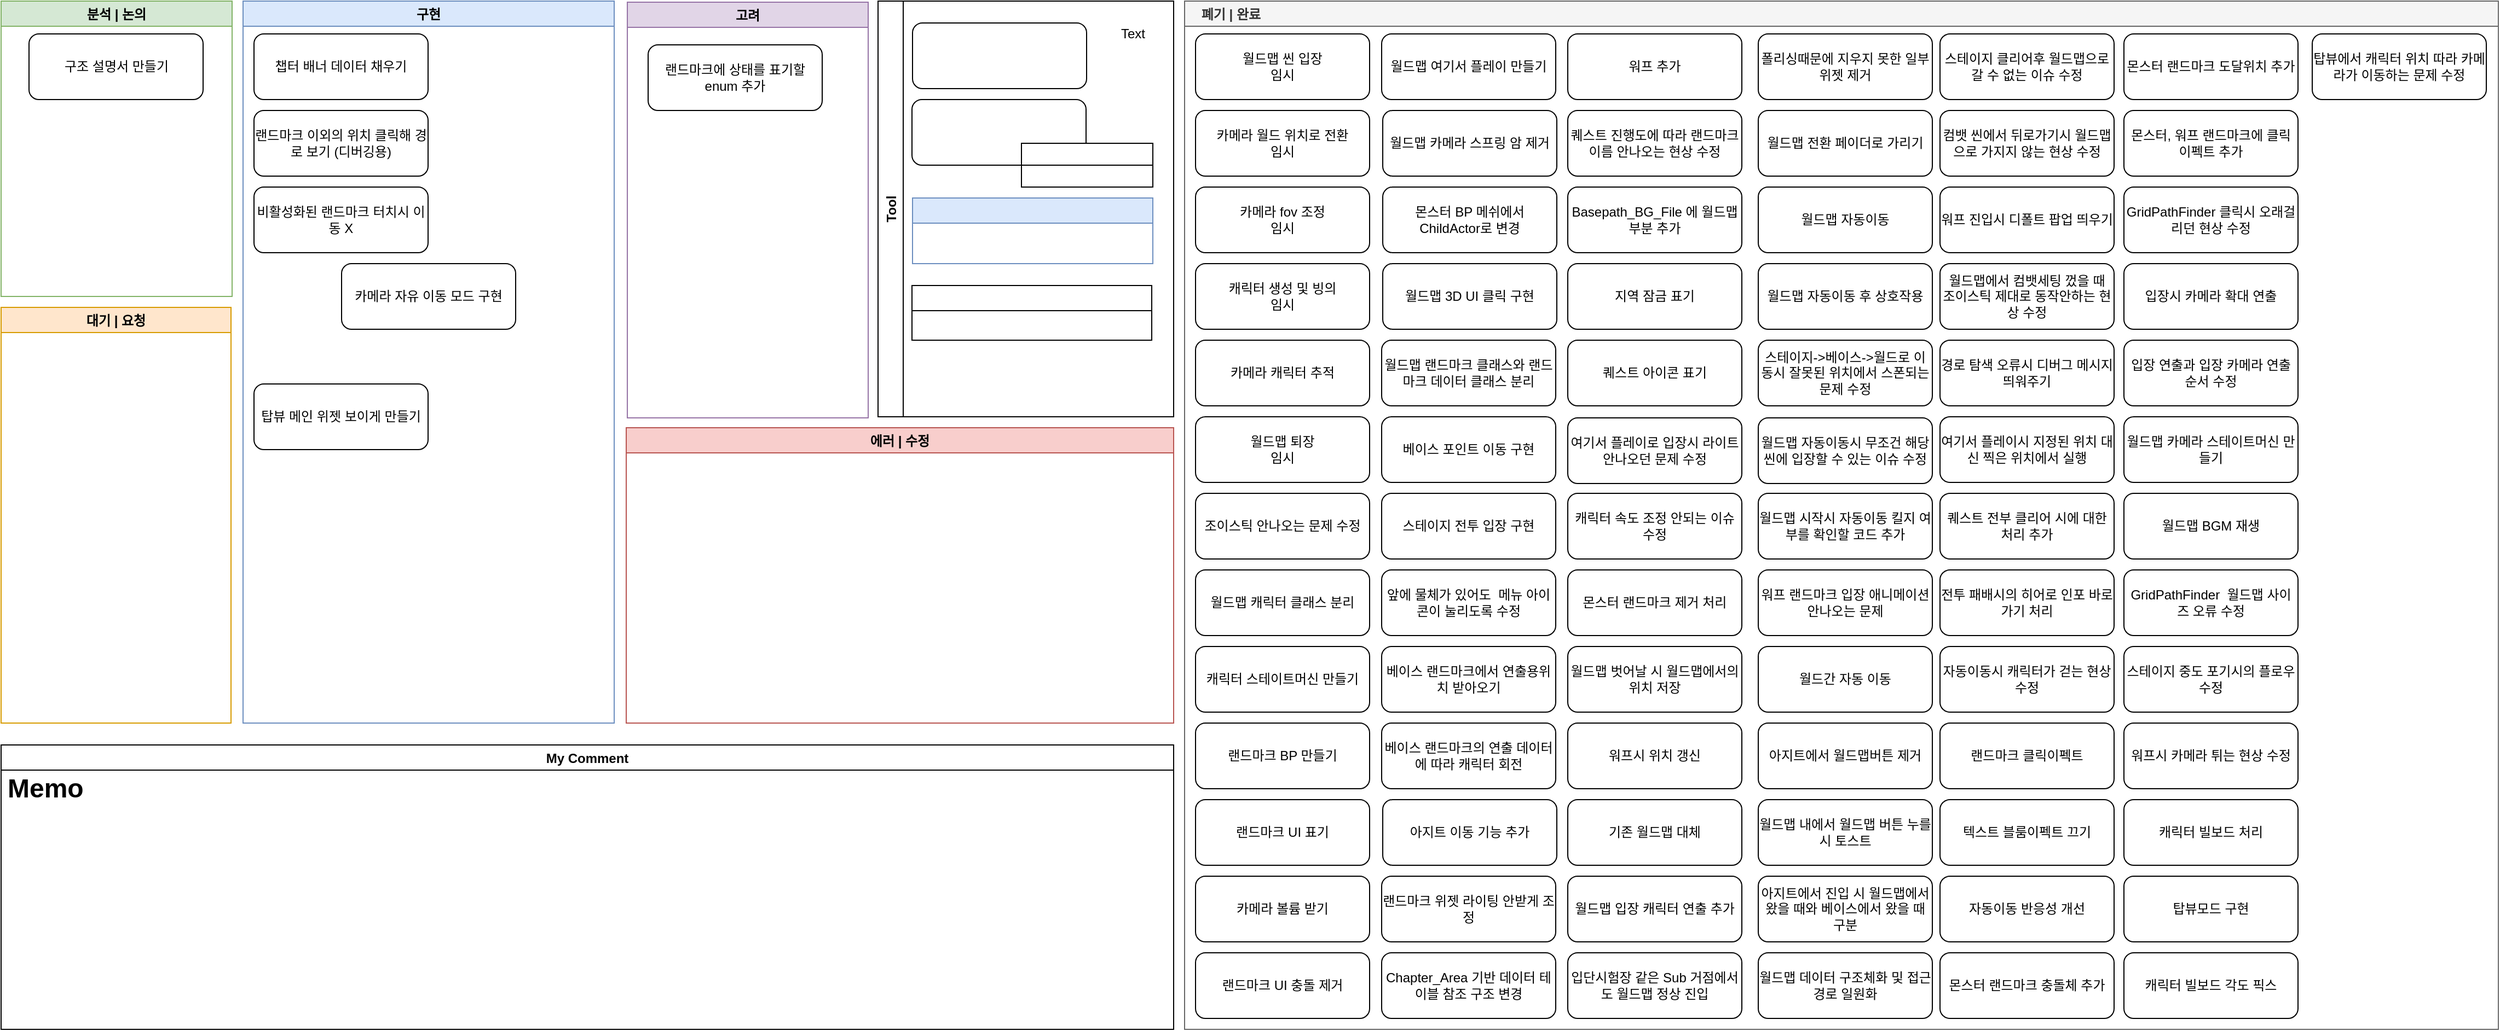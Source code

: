 <mxfile version="17.4.0" type="github">
  <diagram id="sQ8EXhfYu_Z4RW1TYD9f" name="Page-1">
    <mxGraphModel dx="1422" dy="762" grid="1" gridSize="10" guides="1" tooltips="1" connect="0" arrows="1" fold="1" page="1" pageScale="1" pageWidth="827" pageHeight="1169" math="0" shadow="0">
      <root>
        <mxCell id="0" />
        <mxCell id="1" parent="0" />
        <mxCell id="wOnGFkAYj0Utu0_wV-MN-16" value="구현" style="swimlane;fillColor=#dae8fc;strokeColor=#6c8ebf;" parent="1" vertex="1">
          <mxGeometry x="270" y="50" width="339" height="660" as="geometry" />
        </mxCell>
        <mxCell id="aJXqh1K0Nn5Xe1cv9KpU-6" value="챕터 배너 데이터 채우기" style="rounded=1;whiteSpace=wrap;html=1;" parent="wOnGFkAYj0Utu0_wV-MN-16" vertex="1">
          <mxGeometry x="10" y="30" width="159" height="60" as="geometry" />
        </mxCell>
        <mxCell id="u0nCcGJNxC8-_9czxoVS-3" value="랜드마크 이외의 위치 클릭해 경로 보기 (디버깅용)" style="rounded=1;whiteSpace=wrap;html=1;" parent="wOnGFkAYj0Utu0_wV-MN-16" vertex="1">
          <mxGeometry x="10" y="100" width="159" height="60" as="geometry" />
        </mxCell>
        <mxCell id="64FQEQr_2ayWrwuSwf5f-3" value="비활성화된 랜드마크 터치시 이동 X" style="rounded=1;whiteSpace=wrap;html=1;" parent="wOnGFkAYj0Utu0_wV-MN-16" vertex="1">
          <mxGeometry x="10" y="170" width="159" height="60" as="geometry" />
        </mxCell>
        <mxCell id="EZXJnPdTZzkH9vvSo_Yl-3" value="카메라 자유 이동 모드 구현" style="rounded=1;whiteSpace=wrap;html=1;" parent="wOnGFkAYj0Utu0_wV-MN-16" vertex="1">
          <mxGeometry x="90" y="240" width="159" height="60" as="geometry" />
        </mxCell>
        <mxCell id="M5cx-8fCUEEudnbn61TY-2" value="탑뷰 메인 위젯 보이게 만들기" style="rounded=1;whiteSpace=wrap;html=1;" vertex="1" parent="wOnGFkAYj0Utu0_wV-MN-16">
          <mxGeometry x="10" y="350" width="159" height="60" as="geometry" />
        </mxCell>
        <mxCell id="wOnGFkAYj0Utu0_wV-MN-17" value="분석 | 논의" style="swimlane;strokeColor=#82b366;fillColor=#D5E8D4;" parent="1" vertex="1">
          <mxGeometry x="49" y="50" width="211" height="270" as="geometry" />
        </mxCell>
        <mxCell id="3n9GUd-Abg_DTLboe1xY-2" value="구조 설명서 만들기" style="rounded=1;whiteSpace=wrap;html=1;" parent="wOnGFkAYj0Utu0_wV-MN-17" vertex="1">
          <mxGeometry x="25.5" y="30" width="159" height="60" as="geometry" />
        </mxCell>
        <mxCell id="wOnGFkAYj0Utu0_wV-MN-18" value="고려" style="swimlane;fillColor=#e1d5e7;strokeColor=#9673a6;" parent="1" vertex="1">
          <mxGeometry x="621" y="51" width="220" height="380" as="geometry" />
        </mxCell>
        <mxCell id="EZXJnPdTZzkH9vvSo_Yl-5" value="랜드마크에 상태를 표기할 enum 추가" style="rounded=1;whiteSpace=wrap;html=1;" parent="wOnGFkAYj0Utu0_wV-MN-18" vertex="1">
          <mxGeometry x="19" y="39" width="159" height="60" as="geometry" />
        </mxCell>
        <mxCell id="MTrl5ynQiznJmTlUDSWs-4" value="대기 | 요청" style="swimlane;strokeColor=#d79b00;fillColor=#ffe6cc;" parent="1" vertex="1">
          <mxGeometry x="49" y="330" width="210" height="380" as="geometry" />
        </mxCell>
        <mxCell id="9A0mLHsorhuxDrabdEOj-9" value="에러 | 수정" style="swimlane;fillColor=#f8cecc;strokeColor=#b85450;startSize=23;" parent="1" vertex="1">
          <mxGeometry x="620" y="440" width="500" height="270" as="geometry" />
        </mxCell>
        <mxCell id="hDPYIisuoytdxOGGVnbc-3" value="    폐기 | 완료" style="swimlane;strokeColor=#666666;fillColor=#f5f5f5;fontColor=#333333;align=left;" parent="1" vertex="1">
          <mxGeometry x="1130" y="50" width="1200" height="940" as="geometry">
            <mxRectangle x="1130" y="50" width="90" height="23" as="alternateBounds" />
          </mxGeometry>
        </mxCell>
        <mxCell id="9BVSQYlsmqHMlIktp3W5-5" value="월드맵 씬 입장&lt;br&gt;임시" style="rounded=1;whiteSpace=wrap;html=1;" parent="hDPYIisuoytdxOGGVnbc-3" vertex="1">
          <mxGeometry x="10" y="30" width="159" height="60" as="geometry" />
        </mxCell>
        <mxCell id="kJ8uscEwteNc1p09hnLr-1" value="카메라 월드 위치로 전환&lt;br&gt;임시" style="rounded=1;whiteSpace=wrap;html=1;" parent="hDPYIisuoytdxOGGVnbc-3" vertex="1">
          <mxGeometry x="10" y="100" width="159" height="60" as="geometry" />
        </mxCell>
        <mxCell id="kJ8uscEwteNc1p09hnLr-4" value="카메라 fov 조정&lt;br&gt;임시" style="rounded=1;whiteSpace=wrap;html=1;" parent="hDPYIisuoytdxOGGVnbc-3" vertex="1">
          <mxGeometry x="10" y="170" width="159" height="60" as="geometry" />
        </mxCell>
        <mxCell id="kJ8uscEwteNc1p09hnLr-2" value="캐릭터 생성 및 빙의&lt;br&gt;임시" style="rounded=1;whiteSpace=wrap;html=1;" parent="hDPYIisuoytdxOGGVnbc-3" vertex="1">
          <mxGeometry x="10" y="240" width="159" height="60" as="geometry" />
        </mxCell>
        <mxCell id="yRjn5Evf7NWM66I1Z_kQ-1" value="카메라 캐릭터 추적" style="rounded=1;whiteSpace=wrap;html=1;" parent="hDPYIisuoytdxOGGVnbc-3" vertex="1">
          <mxGeometry x="10" y="310" width="159" height="60" as="geometry" />
        </mxCell>
        <mxCell id="kJ8uscEwteNc1p09hnLr-3" value="월드맵 퇴장&lt;br&gt;임시" style="rounded=1;whiteSpace=wrap;html=1;" parent="hDPYIisuoytdxOGGVnbc-3" vertex="1">
          <mxGeometry x="10" y="380" width="159" height="60" as="geometry" />
        </mxCell>
        <mxCell id="cxw23tFFmiZz1Zq3z1TT-1" value="조이스틱 안나오는 문제 수정" style="rounded=1;whiteSpace=wrap;html=1;" parent="hDPYIisuoytdxOGGVnbc-3" vertex="1">
          <mxGeometry x="10" y="450" width="159" height="60" as="geometry" />
        </mxCell>
        <mxCell id="uF-B9j87NHDLKM0phF6b-1" value="월드맵 캐릭터 클래스 분리" style="rounded=1;whiteSpace=wrap;html=1;" parent="hDPYIisuoytdxOGGVnbc-3" vertex="1">
          <mxGeometry x="10" y="520" width="159" height="60" as="geometry" />
        </mxCell>
        <mxCell id="ntnGT9J50WzDBnbT4Uqs-1" value="캐릭터 스테이트머신 만들기" style="rounded=1;whiteSpace=wrap;html=1;" parent="hDPYIisuoytdxOGGVnbc-3" vertex="1">
          <mxGeometry x="10" y="590" width="159" height="60" as="geometry" />
        </mxCell>
        <mxCell id="kUrRIZUl9LaLp0kbs6zG-4" value="랜드마크 BP 만들기" style="rounded=1;whiteSpace=wrap;html=1;" parent="hDPYIisuoytdxOGGVnbc-3" vertex="1">
          <mxGeometry x="10" y="660" width="159" height="60" as="geometry" />
        </mxCell>
        <mxCell id="kUrRIZUl9LaLp0kbs6zG-2" value="랜드마크 UI 표기" style="rounded=1;whiteSpace=wrap;html=1;" parent="hDPYIisuoytdxOGGVnbc-3" vertex="1">
          <mxGeometry x="10" y="730" width="159" height="60" as="geometry" />
        </mxCell>
        <mxCell id="kUrRIZUl9LaLp0kbs6zG-5" value="카메라 볼륨 받기" style="rounded=1;whiteSpace=wrap;html=1;" parent="hDPYIisuoytdxOGGVnbc-3" vertex="1">
          <mxGeometry x="10" y="800" width="159" height="60" as="geometry" />
        </mxCell>
        <mxCell id="FVeLGarL4Bx6jjXFqlQJ-10" value="랜드마크 UI 충돌 제거" style="rounded=1;whiteSpace=wrap;html=1;" parent="hDPYIisuoytdxOGGVnbc-3" vertex="1">
          <mxGeometry x="10" y="870" width="159" height="60" as="geometry" />
        </mxCell>
        <mxCell id="FVeLGarL4Bx6jjXFqlQJ-15" value="월드맵 여기서 플레이 만들기" style="rounded=1;whiteSpace=wrap;html=1;" parent="hDPYIisuoytdxOGGVnbc-3" vertex="1">
          <mxGeometry x="180" y="30" width="159" height="60" as="geometry" />
        </mxCell>
        <mxCell id="MpmLaDjJg55ybIjkZB8d-1" value="월드맵 카메라 스프링 암 제거" style="rounded=1;whiteSpace=wrap;html=1;" parent="hDPYIisuoytdxOGGVnbc-3" vertex="1">
          <mxGeometry x="181" y="100" width="159" height="60" as="geometry" />
        </mxCell>
        <mxCell id="MpmLaDjJg55ybIjkZB8d-2" value="몬스터 BP 메쉬에서 ChildActor로 변경" style="rounded=1;whiteSpace=wrap;html=1;" parent="hDPYIisuoytdxOGGVnbc-3" vertex="1">
          <mxGeometry x="181" y="170" width="159" height="60" as="geometry" />
        </mxCell>
        <mxCell id="MpmLaDjJg55ybIjkZB8d-3" value="월드맵 3D UI 클릭 구현" style="rounded=1;whiteSpace=wrap;html=1;" parent="hDPYIisuoytdxOGGVnbc-3" vertex="1">
          <mxGeometry x="181" y="240" width="159" height="60" as="geometry" />
        </mxCell>
        <mxCell id="FVeLGarL4Bx6jjXFqlQJ-1" value="월드맵 랜드마크 클래스와 랜드마크 데이터 클래스 분리" style="rounded=1;whiteSpace=wrap;html=1;" parent="hDPYIisuoytdxOGGVnbc-3" vertex="1">
          <mxGeometry x="180" y="310" width="159" height="60" as="geometry" />
        </mxCell>
        <mxCell id="s0KTj7OfFC7dR2lRxoUk-1" value="베이스 포인트 이동 구현" style="rounded=1;whiteSpace=wrap;html=1;" parent="hDPYIisuoytdxOGGVnbc-3" vertex="1">
          <mxGeometry x="180" y="380" width="159" height="60" as="geometry" />
        </mxCell>
        <mxCell id="tX3Zyx4plG_LYguIR7dp-1" value="스테이지 전투 입장 구현" style="rounded=1;whiteSpace=wrap;html=1;" parent="hDPYIisuoytdxOGGVnbc-3" vertex="1">
          <mxGeometry x="180" y="450" width="159" height="60" as="geometry" />
        </mxCell>
        <mxCell id="hu1OD9EVnopHbL7iSOV7-1" value="앞에 물체가 있어도&amp;nbsp; 메뉴 아이콘이 눌리도록 수정" style="rounded=1;whiteSpace=wrap;html=1;" parent="hDPYIisuoytdxOGGVnbc-3" vertex="1">
          <mxGeometry x="180" y="520" width="159" height="60" as="geometry" />
        </mxCell>
        <mxCell id="hu1OD9EVnopHbL7iSOV7-2" value="베이스 랜드마크에서 연출용위치 받아오기" style="rounded=1;whiteSpace=wrap;html=1;" parent="hDPYIisuoytdxOGGVnbc-3" vertex="1">
          <mxGeometry x="180" y="590" width="159" height="60" as="geometry" />
        </mxCell>
        <mxCell id="hu1OD9EVnopHbL7iSOV7-3" value="베이스 랜드마크의 연출 데이터에 따라 캐릭터 회전" style="rounded=1;whiteSpace=wrap;html=1;" parent="hDPYIisuoytdxOGGVnbc-3" vertex="1">
          <mxGeometry x="180" y="660" width="159" height="60" as="geometry" />
        </mxCell>
        <mxCell id="hu1OD9EVnopHbL7iSOV7-6" value="아지트 이동 기능 추가" style="rounded=1;whiteSpace=wrap;html=1;" parent="hDPYIisuoytdxOGGVnbc-3" vertex="1">
          <mxGeometry x="181" y="730" width="159" height="60" as="geometry" />
        </mxCell>
        <mxCell id="FVeLGarL4Bx6jjXFqlQJ-14" value="랜드마크 위젯 라이팅 안받게 조정" style="rounded=1;whiteSpace=wrap;html=1;" parent="hDPYIisuoytdxOGGVnbc-3" vertex="1">
          <mxGeometry x="180" y="800" width="159" height="60" as="geometry" />
        </mxCell>
        <mxCell id="VziutdPzhEZgrA94Z21b-1" value="Chapter_Area 기반 데이터 테이블 참조 구조 변경" style="rounded=1;whiteSpace=wrap;html=1;" parent="hDPYIisuoytdxOGGVnbc-3" vertex="1">
          <mxGeometry x="180" y="870" width="159" height="60" as="geometry" />
        </mxCell>
        <mxCell id="hu1OD9EVnopHbL7iSOV7-5" value="워프 추가" style="rounded=1;whiteSpace=wrap;html=1;" parent="hDPYIisuoytdxOGGVnbc-3" vertex="1">
          <mxGeometry x="350" y="30" width="159" height="60" as="geometry" />
        </mxCell>
        <mxCell id="tX3Zyx4plG_LYguIR7dp-3" value="퀘스트 진행도에 따라 랜드마크 이름 안나오는 현상 수정" style="rounded=1;whiteSpace=wrap;html=1;" parent="hDPYIisuoytdxOGGVnbc-3" vertex="1">
          <mxGeometry x="350" y="100" width="159" height="60" as="geometry" />
        </mxCell>
        <mxCell id="vTnbH4VRIqhErS-_WKO5-2" value="Basepath_BG_File 에 월드맵 부분 추가" style="rounded=1;whiteSpace=wrap;html=1;" parent="hDPYIisuoytdxOGGVnbc-3" vertex="1">
          <mxGeometry x="350" y="170" width="159" height="60" as="geometry" />
        </mxCell>
        <mxCell id="aJXqh1K0Nn5Xe1cv9KpU-2" value="지역 잠금 표기" style="rounded=1;whiteSpace=wrap;html=1;" parent="hDPYIisuoytdxOGGVnbc-3" vertex="1">
          <mxGeometry x="350" y="240" width="159" height="60" as="geometry" />
        </mxCell>
        <mxCell id="aJXqh1K0Nn5Xe1cv9KpU-1" value="퀘스트 아이콘 표기" style="rounded=1;whiteSpace=wrap;html=1;" parent="hDPYIisuoytdxOGGVnbc-3" vertex="1">
          <mxGeometry x="350" y="310" width="159" height="60" as="geometry" />
        </mxCell>
        <mxCell id="FLyrwEwp2BvWuSFHGyy_-1" value="여기서 플레이로 입장시 라이트 안나오던 문제 수정" style="rounded=1;whiteSpace=wrap;html=1;" parent="hDPYIisuoytdxOGGVnbc-3" vertex="1">
          <mxGeometry x="350" y="381" width="159" height="60" as="geometry" />
        </mxCell>
        <mxCell id="3n9GUd-Abg_DTLboe1xY-1" value="캐릭터 속도 조정 안되는 이슈 수정" style="rounded=1;whiteSpace=wrap;html=1;" parent="hDPYIisuoytdxOGGVnbc-3" vertex="1">
          <mxGeometry x="350" y="450" width="159" height="60" as="geometry" />
        </mxCell>
        <mxCell id="aJXqh1K0Nn5Xe1cv9KpU-3" value="몬스터 랜드마크 제거 처리" style="rounded=1;whiteSpace=wrap;html=1;" parent="hDPYIisuoytdxOGGVnbc-3" vertex="1">
          <mxGeometry x="350" y="520" width="159" height="60" as="geometry" />
        </mxCell>
        <mxCell id="aJXqh1K0Nn5Xe1cv9KpU-8" value="월드맵 벗어날 시 월드맵에서의 위치 저장" style="rounded=1;whiteSpace=wrap;html=1;" parent="hDPYIisuoytdxOGGVnbc-3" vertex="1">
          <mxGeometry x="350" y="590" width="159" height="60" as="geometry" />
        </mxCell>
        <mxCell id="aJXqh1K0Nn5Xe1cv9KpU-5" value="워프시 위치 갱신" style="rounded=1;whiteSpace=wrap;html=1;" parent="hDPYIisuoytdxOGGVnbc-3" vertex="1">
          <mxGeometry x="350" y="660" width="159" height="60" as="geometry" />
        </mxCell>
        <mxCell id="VziutdPzhEZgrA94Z21b-2" value="기존 월드맵 대체" style="rounded=1;whiteSpace=wrap;html=1;" parent="hDPYIisuoytdxOGGVnbc-3" vertex="1">
          <mxGeometry x="350" y="730" width="159" height="60" as="geometry" />
        </mxCell>
        <mxCell id="tX3Zyx4plG_LYguIR7dp-2" value="월드맵 입장 캐릭터 연출 추가" style="rounded=1;whiteSpace=wrap;html=1;" parent="hDPYIisuoytdxOGGVnbc-3" vertex="1">
          <mxGeometry x="350" y="800" width="159" height="60" as="geometry" />
        </mxCell>
        <mxCell id="oumLD8d3DvaTa1NXrWpt-25" value="입단시험장 같은 Sub 거점에서도 월드맵 정상 진입" style="rounded=1;whiteSpace=wrap;html=1;" parent="hDPYIisuoytdxOGGVnbc-3" vertex="1">
          <mxGeometry x="350" y="870" width="159" height="60" as="geometry" />
        </mxCell>
        <mxCell id="YOphfvXv3w3T6gH0D8vC-4" value="폴리싱때문에 지우지 못한 일부 위젯 제거" style="rounded=1;whiteSpace=wrap;html=1;" parent="hDPYIisuoytdxOGGVnbc-3" vertex="1">
          <mxGeometry x="524" y="30" width="159" height="60" as="geometry" />
        </mxCell>
        <mxCell id="uF-B9j87NHDLKM0phF6b-2" value="월드맵 전환 페이더로 가리기" style="rounded=1;whiteSpace=wrap;html=1;" parent="hDPYIisuoytdxOGGVnbc-3" vertex="1">
          <mxGeometry x="524" y="100" width="159" height="60" as="geometry" />
        </mxCell>
        <mxCell id="u0nCcGJNxC8-_9czxoVS-1" value="월드맵 자동이동" style="rounded=1;whiteSpace=wrap;html=1;" parent="hDPYIisuoytdxOGGVnbc-3" vertex="1">
          <mxGeometry x="524" y="170" width="159" height="60" as="geometry" />
        </mxCell>
        <mxCell id="u0nCcGJNxC8-_9czxoVS-2" value="월드맵 자동이동 후 상호작용" style="rounded=1;whiteSpace=wrap;html=1;" parent="hDPYIisuoytdxOGGVnbc-3" vertex="1">
          <mxGeometry x="524" y="240" width="159" height="60" as="geometry" />
        </mxCell>
        <mxCell id="Jo1sR8eKfxSIK5YHPcvh-1" value="스테이지-&amp;gt;베이스-&amp;gt;월드로 이동시 잘못된 위치에서 스폰되는 문제 수정" style="rounded=1;whiteSpace=wrap;html=1;" parent="hDPYIisuoytdxOGGVnbc-3" vertex="1">
          <mxGeometry x="524" y="310" width="159" height="60" as="geometry" />
        </mxCell>
        <mxCell id="Jo1sR8eKfxSIK5YHPcvh-6" value="월드맵 자동이동시 무조건 해당 씬에 입장할 수 있는 이슈 수정" style="rounded=1;whiteSpace=wrap;html=1;" parent="hDPYIisuoytdxOGGVnbc-3" vertex="1">
          <mxGeometry x="524" y="381" width="159" height="60" as="geometry" />
        </mxCell>
        <mxCell id="Jo1sR8eKfxSIK5YHPcvh-9" value="월드맵 시작시 자동이동 킬지 여부를 확인할 코드 추가" style="rounded=1;whiteSpace=wrap;html=1;" parent="hDPYIisuoytdxOGGVnbc-3" vertex="1">
          <mxGeometry x="524" y="450" width="159" height="60" as="geometry" />
        </mxCell>
        <mxCell id="8W-5HiM0g_xqCb6TnJaL-1" value="워프 랜드마크 입장 애니메이션 안나오는 문제" style="rounded=1;whiteSpace=wrap;html=1;" parent="hDPYIisuoytdxOGGVnbc-3" vertex="1">
          <mxGeometry x="524" y="520" width="159" height="60" as="geometry" />
        </mxCell>
        <mxCell id="Jo1sR8eKfxSIK5YHPcvh-8" value="월드간 자동 이동" style="rounded=1;whiteSpace=wrap;html=1;" parent="hDPYIisuoytdxOGGVnbc-3" vertex="1">
          <mxGeometry x="524" y="590" width="159" height="60" as="geometry" />
        </mxCell>
        <mxCell id="YOphfvXv3w3T6gH0D8vC-2" value="아지트에서 월드맵버튼 제거" style="rounded=1;whiteSpace=wrap;html=1;" parent="hDPYIisuoytdxOGGVnbc-3" vertex="1">
          <mxGeometry x="524" y="660" width="159" height="60" as="geometry" />
        </mxCell>
        <mxCell id="aJXqh1K0Nn5Xe1cv9KpU-7" value="월드맵 내에서 월드맵 버튼 누를 시 토스트" style="rounded=1;whiteSpace=wrap;html=1;" parent="hDPYIisuoytdxOGGVnbc-3" vertex="1">
          <mxGeometry x="524" y="730" width="159" height="60" as="geometry" />
        </mxCell>
        <mxCell id="YOphfvXv3w3T6gH0D8vC-3" value="아지트에서 진입 시 월드맵에서 왔을 때와 베이스에서 왔을 때 구분" style="rounded=1;whiteSpace=wrap;html=1;" parent="hDPYIisuoytdxOGGVnbc-3" vertex="1">
          <mxGeometry x="524" y="800" width="159" height="60" as="geometry" />
        </mxCell>
        <mxCell id="8W-5HiM0g_xqCb6TnJaL-8" value="월드맵 데이터 구조체화 및 접근 경로 일원화" style="rounded=1;whiteSpace=wrap;html=1;" parent="hDPYIisuoytdxOGGVnbc-3" vertex="1">
          <mxGeometry x="524" y="870" width="159" height="60" as="geometry" />
        </mxCell>
        <mxCell id="Jo1sR8eKfxSIK5YHPcvh-7" value="스테이지 클리어후 월드맵으로 갈 수 없는 이슈 수정" style="rounded=1;whiteSpace=wrap;html=1;" parent="hDPYIisuoytdxOGGVnbc-3" vertex="1">
          <mxGeometry x="690" y="30" width="159" height="60" as="geometry" />
        </mxCell>
        <mxCell id="8W-5HiM0g_xqCb6TnJaL-13" value="컴뱃 씬에서 뒤로가기시 월드맵으로 가지지 않는 현상 수정" style="rounded=1;whiteSpace=wrap;html=1;" parent="hDPYIisuoytdxOGGVnbc-3" vertex="1">
          <mxGeometry x="690" y="100" width="159" height="60" as="geometry" />
        </mxCell>
        <mxCell id="YOphfvXv3w3T6gH0D8vC-1" value="워프 진입시 디폴트 팝업 띄우기" style="rounded=1;whiteSpace=wrap;html=1;" parent="hDPYIisuoytdxOGGVnbc-3" vertex="1">
          <mxGeometry x="690" y="170" width="159" height="60" as="geometry" />
        </mxCell>
        <mxCell id="0YbdCkCPDgOpJQ5s0eNi-1" value="월드맵에서 컴뱃세팅 껐을 때&lt;br&gt;조이스틱 제대로 동작안하는 현상 수정" style="rounded=1;whiteSpace=wrap;html=1;" parent="hDPYIisuoytdxOGGVnbc-3" vertex="1">
          <mxGeometry x="690" y="240" width="159" height="60" as="geometry" />
        </mxCell>
        <mxCell id="8W-5HiM0g_xqCb6TnJaL-3" value="경로 탐색 오류시 디버그 메시지 띄워주기" style="rounded=1;whiteSpace=wrap;html=1;" parent="hDPYIisuoytdxOGGVnbc-3" vertex="1">
          <mxGeometry x="690" y="310" width="159" height="60" as="geometry" />
        </mxCell>
        <mxCell id="0YbdCkCPDgOpJQ5s0eNi-59" value="여기서 플레이시 지정된 위치 대신 찍은 위치에서 실행" style="rounded=1;whiteSpace=wrap;html=1;" parent="hDPYIisuoytdxOGGVnbc-3" vertex="1">
          <mxGeometry x="690" y="380" width="159" height="60" as="geometry" />
        </mxCell>
        <mxCell id="cXrSSiKGNR84lDz2egX0-1" value="퀘스트 전부 클리어 시에 대한 처리 추가" style="rounded=1;whiteSpace=wrap;html=1;" parent="hDPYIisuoytdxOGGVnbc-3" vertex="1">
          <mxGeometry x="690" y="450" width="159" height="60" as="geometry" />
        </mxCell>
        <mxCell id="3n9GUd-Abg_DTLboe1xY-3" value="전투 패배시의 히어로 인포 바로가기 처리" style="rounded=1;whiteSpace=wrap;html=1;" parent="hDPYIisuoytdxOGGVnbc-3" vertex="1">
          <mxGeometry x="690" y="520" width="159" height="60" as="geometry" />
        </mxCell>
        <mxCell id="cXrSSiKGNR84lDz2egX0-2" value="자동이동시 캐릭터가 걷는 현상 수정" style="rounded=1;whiteSpace=wrap;html=1;" parent="hDPYIisuoytdxOGGVnbc-3" vertex="1">
          <mxGeometry x="690" y="590" width="159" height="60" as="geometry" />
        </mxCell>
        <mxCell id="64FQEQr_2ayWrwuSwf5f-1" value="랜드마크 클릭이펙트" style="rounded=1;whiteSpace=wrap;html=1;" parent="hDPYIisuoytdxOGGVnbc-3" vertex="1">
          <mxGeometry x="690" y="660" width="159" height="60" as="geometry" />
        </mxCell>
        <mxCell id="64FQEQr_2ayWrwuSwf5f-2" value="텍스트 블룸이펙트 끄기" style="rounded=1;whiteSpace=wrap;html=1;" parent="hDPYIisuoytdxOGGVnbc-3" vertex="1">
          <mxGeometry x="690" y="730" width="159" height="60" as="geometry" />
        </mxCell>
        <mxCell id="s3fVz8B0_eKCuiCZlDrP-1" value="자동이동 반응성 개선" style="rounded=1;whiteSpace=wrap;html=1;" parent="hDPYIisuoytdxOGGVnbc-3" vertex="1">
          <mxGeometry x="690" y="800" width="159" height="60" as="geometry" />
        </mxCell>
        <mxCell id="64FQEQr_2ayWrwuSwf5f-7" value="몬스터 랜드마크 충돌체 추가" style="rounded=1;whiteSpace=wrap;html=1;" parent="hDPYIisuoytdxOGGVnbc-3" vertex="1">
          <mxGeometry x="690" y="870" width="159" height="60" as="geometry" />
        </mxCell>
        <mxCell id="64FQEQr_2ayWrwuSwf5f-8" value="몬스터 랜드마크 도달위치 추가" style="rounded=1;whiteSpace=wrap;html=1;" parent="hDPYIisuoytdxOGGVnbc-3" vertex="1">
          <mxGeometry x="858" y="30" width="159" height="60" as="geometry" />
        </mxCell>
        <mxCell id="s3fVz8B0_eKCuiCZlDrP-2" value="몬스터, 워프 랜드마크에 클릭 이펙트 추가" style="rounded=1;whiteSpace=wrap;html=1;" parent="hDPYIisuoytdxOGGVnbc-3" vertex="1">
          <mxGeometry x="858" y="100" width="159" height="60" as="geometry" />
        </mxCell>
        <mxCell id="2JIuBZvut24-F72_1Jtr-1" value="GridPathFinder 클릭시 오래걸리던 현상 수정" style="rounded=1;whiteSpace=wrap;html=1;" parent="hDPYIisuoytdxOGGVnbc-3" vertex="1">
          <mxGeometry x="858" y="170" width="159" height="60" as="geometry" />
        </mxCell>
        <mxCell id="64FQEQr_2ayWrwuSwf5f-4" value="입장시 카메라 확대 연출" style="rounded=1;whiteSpace=wrap;html=1;" parent="hDPYIisuoytdxOGGVnbc-3" vertex="1">
          <mxGeometry x="858" y="240" width="159" height="60" as="geometry" />
        </mxCell>
        <mxCell id="to72HJVgrAUHl3wlcvDe-1" value="입장 연출과 입장 카메라 연출 순서 수정" style="rounded=1;whiteSpace=wrap;html=1;" parent="hDPYIisuoytdxOGGVnbc-3" vertex="1">
          <mxGeometry x="858" y="310" width="159" height="60" as="geometry" />
        </mxCell>
        <mxCell id="to72HJVgrAUHl3wlcvDe-2" value="월드맵 카메라 스테이트머신 만들기" style="rounded=1;whiteSpace=wrap;html=1;" parent="hDPYIisuoytdxOGGVnbc-3" vertex="1">
          <mxGeometry x="858" y="380" width="159" height="60" as="geometry" />
        </mxCell>
        <mxCell id="64FQEQr_2ayWrwuSwf5f-5" value="월드맵 BGM 재생" style="rounded=1;whiteSpace=wrap;html=1;" parent="hDPYIisuoytdxOGGVnbc-3" vertex="1">
          <mxGeometry x="858" y="450" width="159" height="60" as="geometry" />
        </mxCell>
        <mxCell id="to72HJVgrAUHl3wlcvDe-3" value="GridPathFinder&amp;nbsp; 월드맵 사이즈 오류 수정" style="rounded=1;whiteSpace=wrap;html=1;" parent="hDPYIisuoytdxOGGVnbc-3" vertex="1">
          <mxGeometry x="858" y="520" width="159" height="60" as="geometry" />
        </mxCell>
        <mxCell id="s3fVz8B0_eKCuiCZlDrP-3" value="스테이지 중도 포기시의 플로우 수정" style="rounded=1;whiteSpace=wrap;html=1;" parent="hDPYIisuoytdxOGGVnbc-3" vertex="1">
          <mxGeometry x="858" y="590" width="159" height="60" as="geometry" />
        </mxCell>
        <mxCell id="6BeGjnloRrR3I4soAt5y-1" value="워프시 카메라 튀는 현상 수정" style="rounded=1;whiteSpace=wrap;html=1;" parent="hDPYIisuoytdxOGGVnbc-3" vertex="1">
          <mxGeometry x="858" y="660" width="159" height="60" as="geometry" />
        </mxCell>
        <mxCell id="6BeGjnloRrR3I4soAt5y-2" value="캐릭터 빌보드 처리" style="rounded=1;whiteSpace=wrap;html=1;" parent="hDPYIisuoytdxOGGVnbc-3" vertex="1">
          <mxGeometry x="858" y="730" width="159" height="60" as="geometry" />
        </mxCell>
        <mxCell id="EZXJnPdTZzkH9vvSo_Yl-1" value="탑뷰모드 구현" style="rounded=1;whiteSpace=wrap;html=1;" parent="hDPYIisuoytdxOGGVnbc-3" vertex="1">
          <mxGeometry x="858" y="800" width="159" height="60" as="geometry" />
        </mxCell>
        <mxCell id="EZXJnPdTZzkH9vvSo_Yl-2" value="캐릭터 빌보드 각도 픽스" style="rounded=1;whiteSpace=wrap;html=1;" parent="hDPYIisuoytdxOGGVnbc-3" vertex="1">
          <mxGeometry x="858" y="870" width="159" height="60" as="geometry" />
        </mxCell>
        <mxCell id="M5cx-8fCUEEudnbn61TY-1" value="탑뷰에서 캐릭터 위치 따라 카메라가 이동하는 문제 수정" style="rounded=1;whiteSpace=wrap;html=1;" vertex="1" parent="hDPYIisuoytdxOGGVnbc-3">
          <mxGeometry x="1030" y="30" width="159" height="60" as="geometry" />
        </mxCell>
        <mxCell id="6kkVd8V_ymKgZ0_L0vxy-3" value="My Comment" style="swimlane;" parent="1" vertex="1">
          <mxGeometry x="49" y="730" width="1071" height="260" as="geometry">
            <mxRectangle x="49" y="720" width="100" height="23" as="alternateBounds" />
          </mxGeometry>
        </mxCell>
        <mxCell id="KfCYHrgsOKh0RXw9eGPa-2" value="&lt;h1&gt;Memo&lt;/h1&gt;" style="text;html=1;strokeColor=none;fillColor=none;spacing=5;spacingTop=-20;whiteSpace=wrap;overflow=hidden;rounded=0;align=left;" parent="6kkVd8V_ymKgZ0_L0vxy-3" vertex="1">
          <mxGeometry x="1" y="20" width="1070" height="240" as="geometry" />
        </mxCell>
        <mxCell id="oumLD8d3DvaTa1NXrWpt-27" value="Tool" style="swimlane;horizontal=0;" parent="1" vertex="1">
          <mxGeometry x="850" y="50" width="270" height="380" as="geometry" />
        </mxCell>
        <mxCell id="oumLD8d3DvaTa1NXrWpt-31" value="" style="group" parent="oumLD8d3DvaTa1NXrWpt-27" vertex="1" connectable="0">
          <mxGeometry x="31" y="90" width="220" height="80" as="geometry" />
        </mxCell>
        <mxCell id="oumLD8d3DvaTa1NXrWpt-28" value="" style="rounded=1;whiteSpace=wrap;html=1;" parent="oumLD8d3DvaTa1NXrWpt-31" vertex="1">
          <mxGeometry width="159" height="60" as="geometry" />
        </mxCell>
        <mxCell id="oumLD8d3DvaTa1NXrWpt-29" value="" style="rounded=0;whiteSpace=wrap;html=1;" parent="oumLD8d3DvaTa1NXrWpt-31" vertex="1">
          <mxGeometry x="100" y="60" width="120" height="20" as="geometry" />
        </mxCell>
        <mxCell id="oumLD8d3DvaTa1NXrWpt-30" value="" style="rounded=0;whiteSpace=wrap;html=1;" parent="oumLD8d3DvaTa1NXrWpt-31" vertex="1">
          <mxGeometry x="100" y="40" width="120" height="20" as="geometry" />
        </mxCell>
        <mxCell id="oumLD8d3DvaTa1NXrWpt-32" value="" style="swimlane;fillColor=#dae8fc;strokeColor=#6c8ebf;" parent="oumLD8d3DvaTa1NXrWpt-27" vertex="1">
          <mxGeometry x="31.5" y="180" width="219.5" height="60" as="geometry" />
        </mxCell>
        <mxCell id="oumLD8d3DvaTa1NXrWpt-34" value="" style="swimlane;" parent="oumLD8d3DvaTa1NXrWpt-27" vertex="1">
          <mxGeometry x="31" y="260" width="219" height="50" as="geometry" />
        </mxCell>
        <mxCell id="Fb32EvJjGHJRLybvlaYY-3" value="Text" style="text;html=1;align=left;verticalAlign=middle;resizable=0;points=[];autosize=1;strokeColor=none;" parent="oumLD8d3DvaTa1NXrWpt-27" vertex="1">
          <mxGeometry x="220" y="20" width="40" height="20" as="geometry" />
        </mxCell>
        <mxCell id="Jo1sR8eKfxSIK5YHPcvh-2" value="" style="rounded=1;whiteSpace=wrap;html=1;" parent="oumLD8d3DvaTa1NXrWpt-27" vertex="1">
          <mxGeometry x="31.5" y="20" width="159" height="60" as="geometry" />
        </mxCell>
      </root>
    </mxGraphModel>
  </diagram>
</mxfile>
